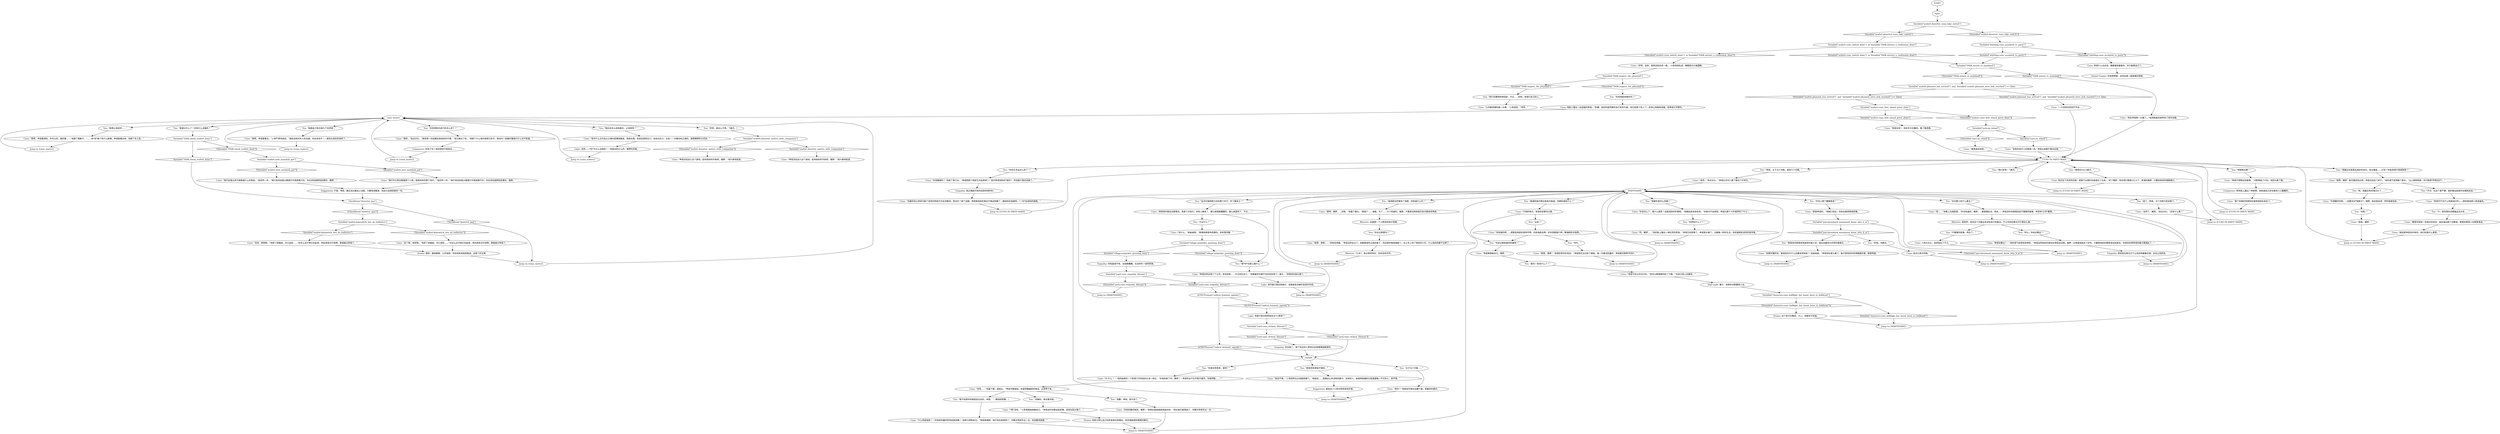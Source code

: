 # PARTY / CUNO MAIN
# CUNO'S main hub inside whirling and on the island. It's like KIM MAIN
# ==================================================
digraph G {
	  0 [label="START"];
	  1 [label="input"];
	  2 [label="Cuno: “我们可以再去看看那个小塔，就是有床的那个地方。”他闷哼一声。“我们找找他是从哪里打中我家瘸子的。你应该知道那些屁事的，猪猡。”"];
	  3 [label="Drama: 这个孩子在撒谎，大人。他根本不知道。"];
	  4 [label="IsTHCPresent(\"radical_feminist_agenda\")"];
	  5 [label="IsTHCPresent(\"radical_feminist_agenda\")", shape=diamond];
	  6 [label="!(IsTHCPresent(\"radical_feminist_agenda\"))", shape=diamond];
	  7 [label="Logic: 他是不是对莉莉恩有点*小意思*？"];
	  8 [label="Jump to: [CUNO IN PARTY MAIN]"];
	  9 [label="Variable[\"auto.on_island\"]"];
	  10 [label="Variable[\"auto.on_island\"]", shape=diamond];
	  11 [label="!(Variable[\"auto.on_island\"])", shape=diamond];
	  12 [label="You: “海湾那边好像有个海堡。你知道什么吗？”"];
	  13 [label="You: “呃，我最近有点嗨过头了……”"];
	  14 [label="Cuno: “当然了，猪猡。”他点点头。“还有什么事？”"];
	  15 [label="Cuno: “该死……”他垂下眼，摇摇头。“坤诺不敢相信，你居然瞎编他的鬼话。必须停下来。”"];
	  16 [label="You: “你进过那栋废弃的建筑？”"];
	  17 [label="You: “不过什么？”"];
	  18 [label="Cuno: “坤诺不想聊这些破事。”沉默降临了片刻。他回头看了看。"];
	  19 [label="You: “你觉得是他做的吗？”"];
	  20 [label="You: “你觉得审讯进行的怎么样了？”"];
	  21 [label="Variable[\"TASK.check_seafort_done\"]"];
	  22 [label="Variable[\"TASK.check_seafort_done\"]", shape=diamond];
	  23 [label="!(Variable[\"TASK.check_seafort_done\"])", shape=diamond];
	  24 [label="Jump to: [MARTINAISE]"];
	  25 [label="You: “所以，你站在哪边？”"];
	  26 [label="Variable[\"seafort.phasmid_has_arrived\"]  and  Variable[\"seafort.phasmid_intro_hub_reached\"] == false"];
	  27 [label="Variable[\"seafort.phasmid_has_arrived\"]  and  Variable[\"seafort.phasmid_intro_hub_reached\"] == false", shape=diamond];
	  28 [label="!(Variable[\"seafort.phasmid_has_arrived\"]  and  Variable[\"seafort.phasmid_intro_hub_reached\"] == false)", shape=diamond];
	  29 [label="Cuno: “一只该死的巨型竹节虫……”"];
	  30 [label="MARTINAISE"];
	  31 [label="Cuno: “你清醒的时候，一定要试试*镁奥兰*，猪猡。我总是会用，把玛格拿回来。”"];
	  32 [label="Cuno: “你知道的啊……把那些狗屁玩意弄坏啊，扔到海里去啊，扔东西砸窗户啊，朝海鸥扔垃圾啊。”"];
	  33 [label="Jump to: [MARTINAISE]"];
	  34 [label="Cuno: “那是，猪猡！”他很欣赏你的肯定。“坤诺把生活过到了极致。每一天都活到最好。坤诺喜欢那种*时刻*。”"];
	  35 [label="You: “我想让他招供……”"];
	  36 [label="Rhetoric: 这就是一个小男孩的知识范围。"];
	  37 [label="Variable[\"jam.horseback_monument_know_who_it_is\"]"];
	  38 [label="Variable[\"jam.horseback_monument_know_who_it_is\"]", shape=diamond];
	  39 [label="!(Variable[\"jam.horseback_monument_know_who_it_is\"])", shape=diamond];
	  40 [label="Jump to: [CUNO IN PARTY MAIN]"];
	  41 [label="Variable[\"seafort.deserter_cuno_fake_switch\"]"];
	  42 [label="Variable[\"seafort.deserter_cuno_fake_switch\"]", shape=diamond];
	  43 [label="!(Variable[\"seafort.deserter_cuno_fake_switch\"])", shape=diamond];
	  44 [label="Variable[\"seafort.kimswitch_lets_do_ballistics\"]"];
	  45 [label="Variable[\"seafort.kimswitch_lets_do_ballistics\"]", shape=diamond];
	  46 [label="!(Variable[\"seafort.kimswitch_lets_do_ballistics\"])", shape=diamond];
	  47 [label="You: “不重要的屁事。明白了。”"];
	  48 [label="Rhetoric: *火车*。思必得号快车。安非他命专列。"];
	  49 [label="Jump to: [MARTINAISE]"];
	  50 [label="Jump to: [MARTINAISE]"];
	  51 [label="You: “你喜欢莉莉恩，是吧？”"];
	  52 [label="Variable[\"seafort.cuno_switch_done\"]  or Variable[\"TASK.extract_a_confession_done\"]"];
	  53 [label="Variable[\"seafort.cuno_switch_done\"]  or Variable[\"TASK.extract_a_confession_done\"]", shape=diamond];
	  54 [label="!(Variable[\"seafort.cuno_switch_done\"]  or Variable[\"TASK.extract_a_confession_done\"])", shape=diamond];
	  55 [label="Jump to: [CUNO IN PARTY MAIN]"];
	  56 [label="Cuno: “坤诺可不鸟什么狗屎迷幻药——那些是给胆小鬼准备的。”"];
	  57 [label="You: “谢了，坤诺，马丁内斯已经说够了。”"];
	  58 [label="You: “你牛。”"];
	  59 [label="Cuno: “不错的地方。有很多屁事可以做。”"];
	  60 [label="You: “我应该怎么给他施压，让他招供？”"];
	  61 [label="Suggestion: 不错，坤诺。确实没必要送上法庭。只要视线瞄准，他自己会继续做完一切。"];
	  62 [label="Cuno: “他对什么古代战士之类的屁事很着迷。狗屁仇恨。他肯定很有压力。给他点压力，比如——作案动机之类的。按照猪猡的方式来。”"];
	  63 [label="Jump to: [cuno_motive]"];
	  64 [label="Jump to: [cuno_motive]"];
	  65 [label="Empathy: 把他放在聚光灯下让他觉得暴露无遗，这会让他抓狂。"];
	  66 [label="Variable[\"seafort.cuno_first_island_greet_done\"]"];
	  67 [label="Variable[\"seafort.cuno_first_island_greet_done\"]", shape=diamond];
	  68 [label="!(Variable[\"seafort.cuno_first_island_greet_done\"])", shape=diamond];
	  69 [label="Cuno: “现在坤诺是一头猪了。”他用肮脏的指甲挖了挖牙齿缝。"];
	  70 [label="Cuno: “说吧，”他点点头。“坤诺比任何人都了解这个烂地方。”"];
	  71 [label="Cuno: “是啊，猪猡。每次嗑完思必得，坤诺也会这个样子。”他的语气变得像个家长。“沾上那种狗屎，你只能用*药物治疗*。”"];
	  72 [label="You: “环岛上那个雕像是谁？”"];
	  73 [label="Jump to: [MARTINAISE]"];
	  74 [label="You: “比如？”"];
	  75 [label="You: “我想买FALN裤子。”"];
	  76 [label="Cuno: “很好。”他点点头。“我觉得一切进展还真他妈的不错。”他又靠近了些。“用那个什么鬼东西把它剪开，明白吗？装着好像我们什么也不知道。”"];
	  77 [label="Cuno: “*我*没有，”小孩用拇指指着自己。“坤诺没时间管这些屁事。他现在是头猪了。”"];
	  78 [label="You: “我们还要把他带回来，不过……好吧。有我们自己的人。”"];
	  79 [label="Cuno: “跟坤诺说说吧。”"];
	  80 [label="Cuno: “坤诺有时候会去那里玩。真是个烂地方。所有人都老了，要么就是醉醺醺的，要么就是死了，不过……”"];
	  81 [label="Jump to: [MARTINAISE]"];
	  82 [label="cuno_motive"];
	  83 [label="Cuno: “坤诺决定加入这个游戏。赶快他妈的开始吧，猪猡。”他兴奋地低语。"];
	  84 [label="Cuno: “这个嘛。有枪啊。”他抓了抓脑袋，开口说到……“你怎么还不把它捡起来，然后用来对付他啊，那就超过坤诺了。”"];
	  85 [label="Jump to: [MARTINAISE]"];
	  86 [label="Jump to: [CUNO IN PARTY MAIN]"];
	  87 [label="Half Light: 骗子。他根本没胆量爬上去。"];
	  88 [label="You: “坤诺，关于马丁内斯，我有几个问题。”"];
	  89 [label="You: “我们走吧！”[离开。]"];
	  90 [label="Cuno: “好吧，这样，就用该死的老一套。”小孩窃窃私语，眼睛因为兴奋圆睁。"];
	  91 [label="You: “我错过什么了？还有什么没做的？”"];
	  92 [label="Cuno: “你说蝗城吗？”他吞了吞口水。“坤诺把那个狗屁艺术品弄掉了，因为坤诺他妈的*很穷*，而且脑子里还进屎了。”"];
	  93 [label="Cuno: “你最好别让坤诺为那个该死的狗屁艺术品流眼泪，明白吗？换个话题，坤诺我他妈的再也不做这种事了。都他妈的滚蛋吧，*一切*全他妈的操蛋。”"];
	  94 [label="Logic: 他可能只是捡些破烂，或者偷些没被钉起来的东西。"];
	  95 [label="You: “没事的，我也喜欢她。”"];
	  96 [label="Variable[\"character.cuno_halflight_liar_hasnt_been_to_hiddeout\"]"];
	  97 [label="Variable[\"character.cuno_halflight_liar_hasnt_been_to_hiddeout\"]", shape=diamond];
	  98 [label="!(Variable[\"character.cuno_halflight_liar_hasnt_been_to_hiddeout\"])", shape=diamond];
	  99 [label="Variable[\"TASK.inspect_the_phasmid\"]"];
	  100 [label="Variable[\"TASK.inspect_the_phasmid\"]", shape=diamond];
	  101 [label="!(Variable[\"TASK.inspect_the_phasmid\"])", shape=diamond];
	  102 [label="Cuno: “你说怎么了，是什么意思？这是他妈的好事啊。”他看起来有些吃惊。“你绝对不会相信，坤诺从那个卡车里弄到了什么”。"];
	  103 [label="Cuno: “要是你想来一场真正的狂欢，就去海边那个旧教堂，那帮狂飙怪人在那里鬼混。”"];
	  104 [label="Jump to: [MARTINAISE]"];
	  105 [label="You: “你去过那里吗？”"];
	  106 [label="You: “废墟和鱼市那边有条木板道，你都知道些什么？”"];
	  107 [label="Jump to: [cuno_motive]"];
	  108 [label="You: “你的艺术品怎么样了？”"];
	  109 [label="Cuno: 小孩点点头，显然轻松了不少。"];
	  110 [label="Cuno: “坤诺站哪边？！”他的语气变得有些愤怒。“坤诺当然他妈的是站在坤诺这边啊，猪猡！比坤诺低级多了好吗。不要再他妈的跟我说这些废话。你他妈的把坤诺的脑子都搞乱了。”"];
	  111 [label="Cuno: “让你能骄傲的做一头猪，”小孩说到。“哼哼。”"];
	  112 [label="Cuno: “该死的岛吓人的跟鬼一样。坤诺从来都不喜欢这里。”"];
	  113 [label="Cuno: “坤诺不会让你扫兴的。”他可以算是朝你眨了下眼。“你自己爬上去看呗。”"];
	  114 [label="Empathy: 你知道谁不老，没有醉醺醺，也没死吗？是莉莉恩。"];
	  115 [label="Empathy: 别问他了。那个年纪的小男孩对这类事情挺敏感的。"];
	  116 [label="You: “抱歉，坤诺。我不说了。”"];
	  117 [label="Jump to: [MARTINAISE]"];
	  118 [label="You: “我很肯定那是放荡者菲利普三世，瑞瓦肖最伟大的菲利普国王……”"];
	  119 [label="Jump to: [cuno_motive]"];
	  120 [label="You: “我不会把你的秘密说出去的，坤诺。”（朝他眨眨眼。）"];
	  121 [label="Variable[\"TASK.return_to_mainland\"]"];
	  122 [label="Variable[\"TASK.return_to_mainland\"]", shape=diamond];
	  123 [label="!(Variable[\"TASK.return_to_mainland\"])", shape=diamond];
	  124 [label="Cuno: “坤诺在场”。他双手叉在腰后，看了看周围。"];
	  125 [label="You: “你弄到什么了？”"];
	  126 [label="Cuno: “是啊，是啊……”他有些烦躁。“坤诺当然去过了，但都是很早之前的事了，而且那时候我搞砸了。在火车上待了他妈的几天。什么他妈的都不记得了。”"];
	  127 [label="Cuno: “坤诺哪里都去过，猪猡。”"];
	  128 [label="Composure: 男孩脸上露出一种表情，他知道自己余生都会小心翼翼的。"];
	  129 [label="Cuno: “是啊，坤诺看得到。你可以的。就好像……”他摸了摸鼻子。“……他*还*做了些什么破事。坤诺能看出来，他是个杀人犯。”"];
	  130 [label="Suggestion: 看来这个小孩对莉莉恩有好感。"];
	  131 [label="Cuno: “是吗？”他把双手搭在后腰下面，等着你的提问。"];
	  132 [label="Cuno: “是啊，猪猡……没错。”他搔了搔头。“那是个……海堡。为了……为了防御的，猪猡。不要拿这种狗屁历史问题来烦坤诺。”"];
	  133 [label="You: “那塞车是怎么回事？”"];
	  134 [label="Jump to: [MARTINAISE]"];
	  135 [label="Cuno: “那个有毒的狗屎现在被坤诺抛在身后了。”"];
	  136 [label="Cuno: 他又拉下夹克的拉链，把裤子从塑料包装里拉了出来。“好了猪猡，现在我们都是FALN了。表演的猪猡。只要别他妈的搞砸就行。”"];
	  137 [label="Variable[\"seafort.deserter_motive_with_companion\"]"];
	  138 [label="Variable[\"seafort.deserter_motive_with_companion\"]", shape=diamond];
	  139 [label="!(Variable[\"seafort.deserter_motive_with_companion\"])", shape=diamond];
	  140 [label="Variable[\"seafort.nest_mainhub_got\"]"];
	  141 [label="Variable[\"seafort.nest_mainhub_got\"]", shape=diamond];
	  142 [label="!(Variable[\"seafort.nest_mainhub_got\"])", shape=diamond];
	  143 [label="Cuno: “坤诺决定加入这个游戏。赶快他妈的开始吧，猪猡。”他兴奋地低语。"];
	  144 [label="Composure: 听到了吗？他觉得你们很亲近……"];
	  145 [label="Jump to: [CUNO IN PARTY MAIN]"];
	  146 [label="Rhetoric: 很显然，他对这个问题从来没有自己的看法，不工作的时候也不打算这么做。"];
	  147 [label="Variable[\"yard.cuno_elchem_lilienne\"]"];
	  148 [label="Variable[\"yard.cuno_elchem_lilienne\"]", shape=diamond];
	  149 [label="!(Variable[\"yard.cuno_elchem_lilienne\"])", shape=diamond];
	  150 [label="You: “关于马丁内斯……”"];
	  151 [label="Cuno: “哎，猪猡……”他的脸上露出一抹机灵的笑容。“坤诺已经受够了。坤诺是头猪了。过着猪一样的生活。他后面那些该死的掠夺者。”"];
	  152 [label="You: “那*你*在那儿做什么？”"];
	  153 [label="CheckItem(\"deserter_gun\")"];
	  154 [label="CheckItem(\"deserter_gun\")", shape=diamond];
	  155 [label="!(CheckItem(\"deserter_gun\"))", shape=diamond];
	  156 [label="Cuno: “还有，那把枪。”他抓了抓脑袋，开口说到……“你怎么还不把它捡起来，然后用来对付他啊，那就超过坤诺了。”"];
	  157 [label="Empathy: 真正难能可贵的自我怜悯时刻。"];
	  158 [label="Cuno: “什么狗屁秘密？！你他妈的最好赶快给我闭嘴！”他努力控制自己。“坤诺是猪猡。我们现在是搭档了。你要对坤诺专业一点。说话要讲道理。”"];
	  159 [label="Cuno: “呃……”他看上去很困惑。“你也知道的，猪猡……都是瞎扯淡。再说……坤诺没时间搭理这些不重要的破事。坤诺有*公司*要管。”"];
	  160 [label="You: “不对，比这个更严重。就好像这座城市在跟我说话。”"];
	  161 [label="You: “你对罢工有什么看法？”"];
	  162 [label="You: “不，我觉得应该跟毒品没关系……”"];
	  163 [label="Cuno: “什-什么？！”他的脸刷的一下变得几乎和他的头发一样红。“你他妈疯了吗，猪猡？！坤诺完全不在乎那只傻鸟。你居然敢……？”"];
	  164 [label="Cuno: 他点头表示同意。"];
	  165 [label="You: “坤妮斯在哪？”"];
	  166 [label="Cuno: 他脸上露出一丝扭曲的笑容。“卧槽，他妈的居然敢吹自己有多牛逼，他已经是个死人了。赶快让他掏钱滚蛋。我坤诺大爷罩你。”"];
	  167 [label="You: “我扇自己耳光是为了找灵感！”"];
	  168 [label="You: “好吧，就这么干吧。”[离开。]"];
	  169 [label="Drama: 很好。跟他聊聊，公开挑明，然后用其他指控推进。这是个好主意。"];
	  170 [label="Cuno: “是啊，坤诺能看见，”小孩严肃地说到。“那些该死的杀人犯也能。你应该住手——感觉太他妈的诡异了。”"];
	  171 [label="Logic: 当然——*你*为什么没想到？！狗屁动机什么的。猪猡的风格。"];
	  172 [label="Cuno: 坤诺什么也没说，静静凝视着窗外。你只能靠自己了。"];
	  173 [label="Cuno: “你他妈最好做到，猪猡！”他伸出食指直直地指向你。“现在我们是搭档了。你要对坤诺专业一点。”"];
	  174 [label="You: “好吧。冷静点。”"];
	  175 [label="Variable[\"village.netpicker_greeting_done\"]"];
	  176 [label="Variable[\"village.netpicker_greeting_done\"]", shape=diamond];
	  177 [label="!(Variable[\"village.netpicker_greeting_done\"])", shape=diamond];
	  178 [label="Jump to: [cuno_motive]"];
	  179 [label="Cuno: “我们这里从来不搞弹道什么的狗屁。”他闷哼一声。“我们找找他是从哪里打中我家瘸子的。你应该知道那些屁事的，猪猡。”"];
	  180 [label="Inland Empire: 你有种预感，这将会是一趟艰难的旅程。"];
	  181 [label="Drama: 他努力想让自己的声音放松而镇定，但还是能感到微微的颤抖。"];
	  182 [label="You: “我最近总是莫名其妙的发抖。有点像是……幻觉？听起来是不是很熟悉？”"];
	  183 [label="Cuno: “如果你懂历史，那他妈的为什么还要来烦坤诺？”他耸耸肩。“坤诺现在是头猪了。脑子里他妈的有很重要的事。都是狗屎。”"];
	  184 [label="CUNO IN PARTY MAIN"];
	  186 [label="Jump to: [MARTINAISE]"];
	  187 [label="Cuno: “她还不错，”小孩突然尖尖地提高嗓门。“我是说……周围这么多该死的醉汉，还有死人，她是两条腿的垃圾里面唯一不烂的人。她不错。”"];
	  188 [label="You: “玛格？”"];
	  189 [label="Cuno: “那是坤诺的，”他脱口而出，没有丝毫停顿或犹豫。"];
	  190 [label="Cuno: “就说是坤诺派你来的。他们知道什么意思。”"];
	  191 [label="Jump to: [MARTINAISE]"];
	  192 [label="thehub"];
	  193 [label="Cuno: “没什么。”他耸耸肩。“那堆狗屎是坤诺罩的。别多管闲事。”"];
	  194 [label="Variable[\"whirling.cuno_accepted_to_party\"]"];
	  195 [label="Variable[\"whirling.cuno_accepted_to_party\"]", shape=diamond];
	  196 [label="!(Variable[\"whirling.cuno_accepted_to_party\"])", shape=diamond];
	  197 [label="You: “想来莉莉恩挺不错的。”"];
	  198 [label="You: “运河对面西南方向的那个村子，你了解多少？”"];
	  199 [label="Cuno: “是镁，猪猡。”"];
	  200 [label="You: “是吗？发现什么了？”"];
	  201 [label="Variable[\"yard.cuno_empathy_lilienne\"]"];
	  202 [label="Variable[\"yard.cuno_empathy_lilienne\"]", shape=diamond];
	  203 [label="!(Variable[\"yard.cuno_empathy_lilienne\"])", shape=diamond];
	  204 [label="Cuno: “坤诺在附近搞了个公司。有钱进账……不过现在没了。”他朝着空中看不见的目标挥了一拳头。“坤诺现在是头猪了。”"];
	  0 -> 1
	  1 -> 41
	  2 -> 61
	  3 -> 117
	  4 -> 5
	  4 -> 6
	  5 -> 192
	  6 -> 7
	  7 -> 147
	  8 -> 184
	  9 -> 10
	  9 -> 11
	  10 -> 112
	  11 -> 79
	  12 -> 132
	  13 -> 31
	  14 -> 55
	  15 -> 120
	  15 -> 116
	  15 -> 95
	  16 -> 127
	  17 -> 193
	  18 -> 128
	  19 -> 166
	  20 -> 76
	  21 -> 22
	  21 -> 23
	  22 -> 153
	  23 -> 140
	  24 -> 30
	  25 -> 110
	  26 -> 27
	  26 -> 28
	  27 -> 29
	  28 -> 66
	  29 -> 184
	  30 -> 161
	  30 -> 133
	  30 -> 198
	  30 -> 72
	  30 -> 106
	  30 -> 12
	  30 -> 57
	  31 -> 188
	  32 -> 16
	  32 -> 58
	  33 -> 30
	  34 -> 50
	  35 -> 129
	  36 -> 105
	  37 -> 38
	  37 -> 39
	  38 -> 174
	  38 -> 118
	  39 -> 104
	  40 -> 184
	  41 -> 42
	  41 -> 43
	  42 -> 52
	  43 -> 194
	  44 -> 45
	  44 -> 46
	  45 -> 156
	  46 -> 84
	  47 -> 109
	  48 -> 33
	  49 -> 30
	  50 -> 30
	  51 -> 163
	  52 -> 53
	  52 -> 54
	  53 -> 121
	  54 -> 90
	  55 -> 184
	  56 -> 162
	  57 -> 14
	  58 -> 34
	  59 -> 16
	  59 -> 74
	  60 -> 62
	  61 -> 153
	  62 -> 171
	  63 -> 82
	  64 -> 82
	  65 -> 186
	  66 -> 67
	  66 -> 68
	  67 -> 124
	  68 -> 9
	  69 -> 184
	  70 -> 30
	  71 -> 160
	  71 -> 13
	  72 -> 189
	  73 -> 30
	  74 -> 32
	  75 -> 136
	  76 -> 144
	  77 -> 181
	  78 -> 111
	  79 -> 184
	  80 -> 152
	  80 -> 17
	  81 -> 30
	  82 -> 35
	  82 -> 167
	  82 -> 168
	  82 -> 20
	  82 -> 91
	  82 -> 60
	  84 -> 169
	  85 -> 30
	  86 -> 184
	  87 -> 96
	  88 -> 70
	  90 -> 99
	  91 -> 21
	  92 -> 157
	  93 -> 145
	  94 -> 49
	  95 -> 77
	  96 -> 97
	  96 -> 98
	  97 -> 117
	  98 -> 3
	  99 -> 100
	  99 -> 101
	  100 -> 78
	  101 -> 19
	  102 -> 125
	  103 -> 190
	  104 -> 30
	  105 -> 126
	  106 -> 59
	  107 -> 82
	  108 -> 92
	  109 -> 191
	  110 -> 65
	  112 -> 184
	  113 -> 87
	  114 -> 201
	  115 -> 192
	  116 -> 173
	  117 -> 30
	  118 -> 183
	  119 -> 82
	  120 -> 158
	  121 -> 122
	  121 -> 123
	  122 -> 69
	  123 -> 26
	  124 -> 184
	  125 -> 151
	  126 -> 48
	  127 -> 200
	  128 -> 135
	  129 -> 63
	  130 -> 85
	  131 -> 85
	  132 -> 36
	  133 -> 102
	  134 -> 30
	  135 -> 8
	  136 -> 40
	  137 -> 138
	  137 -> 139
	  138 -> 83
	  139 -> 143
	  140 -> 141
	  140 -> 142
	  141 -> 2
	  142 -> 179
	  144 -> 178
	  145 -> 184
	  146 -> 25
	  146 -> 47
	  147 -> 148
	  147 -> 149
	  148 -> 115
	  149 -> 192
	  150 -> 131
	  151 -> 73
	  152 -> 204
	  153 -> 154
	  153 -> 155
	  154 -> 107
	  155 -> 44
	  156 -> 169
	  157 -> 93
	  158 -> 134
	  159 -> 146
	  160 -> 56
	  161 -> 159
	  162 -> 103
	  163 -> 15
	  164 -> 104
	  165 -> 18
	  166 -> 82
	  167 -> 170
	  168 -> 137
	  169 -> 107
	  170 -> 64
	  171 -> 119
	  172 -> 180
	  173 -> 134
	  174 -> 164
	  175 -> 176
	  175 -> 177
	  176 -> 114
	  177 -> 152
	  178 -> 82
	  179 -> 61
	  181 -> 134
	  182 -> 71
	  183 -> 24
	  184 -> 165
	  184 -> 75
	  184 -> 108
	  184 -> 182
	  184 -> 88
	  184 -> 89
	  186 -> 30
	  187 -> 130
	  188 -> 199
	  189 -> 37
	  190 -> 86
	  191 -> 30
	  192 -> 51
	  192 -> 197
	  192 -> 150
	  193 -> 175
	  194 -> 195
	  194 -> 196
	  195 -> 121
	  196 -> 172
	  197 -> 187
	  198 -> 80
	  199 -> 86
	  200 -> 113
	  201 -> 202
	  201 -> 203
	  202 -> 4
	  203 -> 81
	  204 -> 94
}


